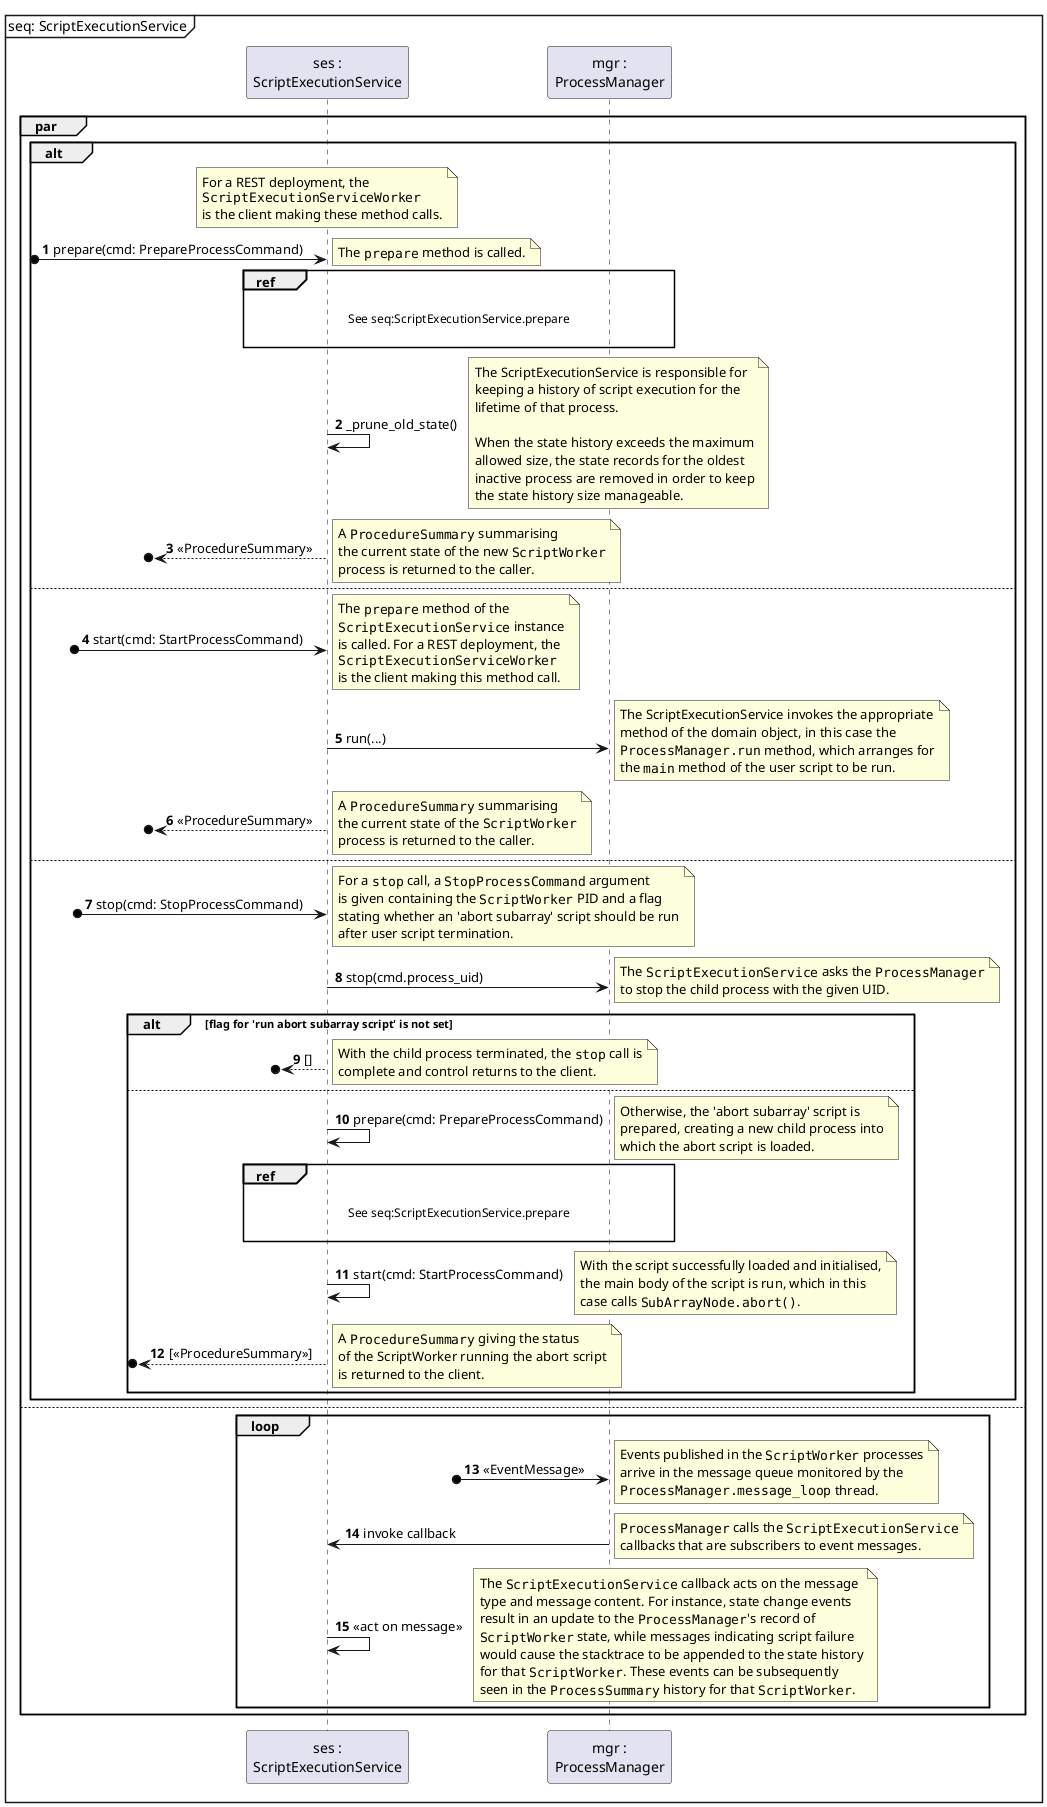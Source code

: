 @startuml
'https://plantuml.com/sequence-diagram

mainframe seq: ScriptExecutionService

autonumber

participant "ses :\nScriptExecutionService" as ScriptExecutionService
participant "mgr :\nProcessManager" as ProcessManager

par

    alt

        note over ScriptExecutionService
        For a REST deployment, the
        ""ScriptExecutionServiceWorker""
        is the client making these method calls.
        end note

'        == Prepare for script execution ==

        ?o-> ScriptExecutionService: prepare(cmd: PrepareProcessCommand)
        note right
        The ""prepare"" method is called.
        end note

        ref over ScriptExecutionService, ProcessManager

        See seq:ScriptExecutionService.prepare

        end

        ScriptExecutionService -> ScriptExecutionService: _prune_old_state()
        note right
        The ScriptExecutionService is responsible for
        keeping a history of script execution for the
        lifetime of that process.

        When the state history exceeds the maximum
        allowed size, the state records for the oldest
        inactive process are removed in order to keep
        the state history size manageable.
        end note

        ?o<-- ScriptExecutionService: «ProcedureSummary»
        note right
        A ""ProcedureSummary"" summarising
        the current state of the new ""ScriptWorker""
        process is returned to the caller.
        end note

    else


        ?o-> ScriptExecutionService: start(cmd: StartProcessCommand)
        note right
        The ""prepare"" method of the
        ""ScriptExecutionService"" instance
        is called. For a REST deployment, the
        ""ScriptExecutionServiceWorker""
        is the client making this method call.
        end note

        ScriptExecutionService -> ProcessManager: run(...)
        note right
        The ScriptExecutionService invokes the appropriate
        method of the domain object, in this case the
        ""ProcessManager.run"" method, which arranges for
        the ""main"" method of the user script to be run.
        end note

        ?o<-- ScriptExecutionService: «ProcedureSummary»
        note right
        A ""ProcedureSummary"" summarising
        the current state of the ""ScriptWorker""
        process is returned to the caller.
        end note

    else

        ?o-> ScriptExecutionService: stop(cmd: StopProcessCommand)
        note right
        For a ""stop"" call, a ""StopProcessCommand"" argument
        is given containing the ""ScriptWorker"" PID and a flag
        stating whether an 'abort subarray' script should be run
        after user script termination.
        end note

        ScriptExecutionService -> ProcessManager : stop(cmd.process_uid)
        note right
        The ""ScriptExecutionService"" asks the ""ProcessManager""
        to stop the child process with the given UID.
        end note

        alt flag for 'run abort subarray script' is not set

            ?o<-- ScriptExecutionService : []
            note right
            With the child process terminated, the ""stop"" call is
            complete and control returns to the client.
            end note

        else

            ScriptExecutionService -> ScriptExecutionService: prepare(cmd: PrepareProcessCommand)
            note right
            Otherwise, the 'abort subarray' script is
            prepared, creating a new child process into
            which the abort script is loaded.
            end note

            ref over ScriptExecutionService, ProcessManager

            See seq:ScriptExecutionService.prepare

            end

        ScriptExecutionService -> ScriptExecutionService: start(cmd: StartProcessCommand)

        note right
        With the script successfully loaded and initialised,
        the main body of the script is run, which in this
        case calls ""SubArrayNode.abort()"".
        end note

        ?o<-- ScriptExecutionService: [«ProcedureSummary»]
        note right
        A ""ProcedureSummary"" giving the status
        of the ScriptWorker running the abort script
        is returned to the client.
        end note

        end

    end



else

    loop
        ?o-> ProcessManager : «EventMessage»
        note left
        Events published in the ""ScriptWorker"" processes
        arrive in the message queue monitored by the
        ""ProcessManager.message_loop"" thread.
        end note

        ProcessManager -> ScriptExecutionService: invoke callback
        note right
        ""ProcessManager"" calls the ""ScriptExecutionService""
        callbacks that are subscribers to event messages.
        end note

        ScriptExecutionService -> ScriptExecutionService: «act on message»
        note right
        The ""ScriptExecutionService"" callback acts on the message
        type and message content. For instance, state change events
        result in an update to the ""ProcessManager""'s record of
        ""ScriptWorker"" state, while messages indicating script failure
        would cause the stacktrace to be appended to the state history
        for that ""ScriptWorker"". These events can be subsequently
        seen in the ""ProcessSummary"" history for that ""ScriptWorker"".
        end note

    end

end

@enduml
